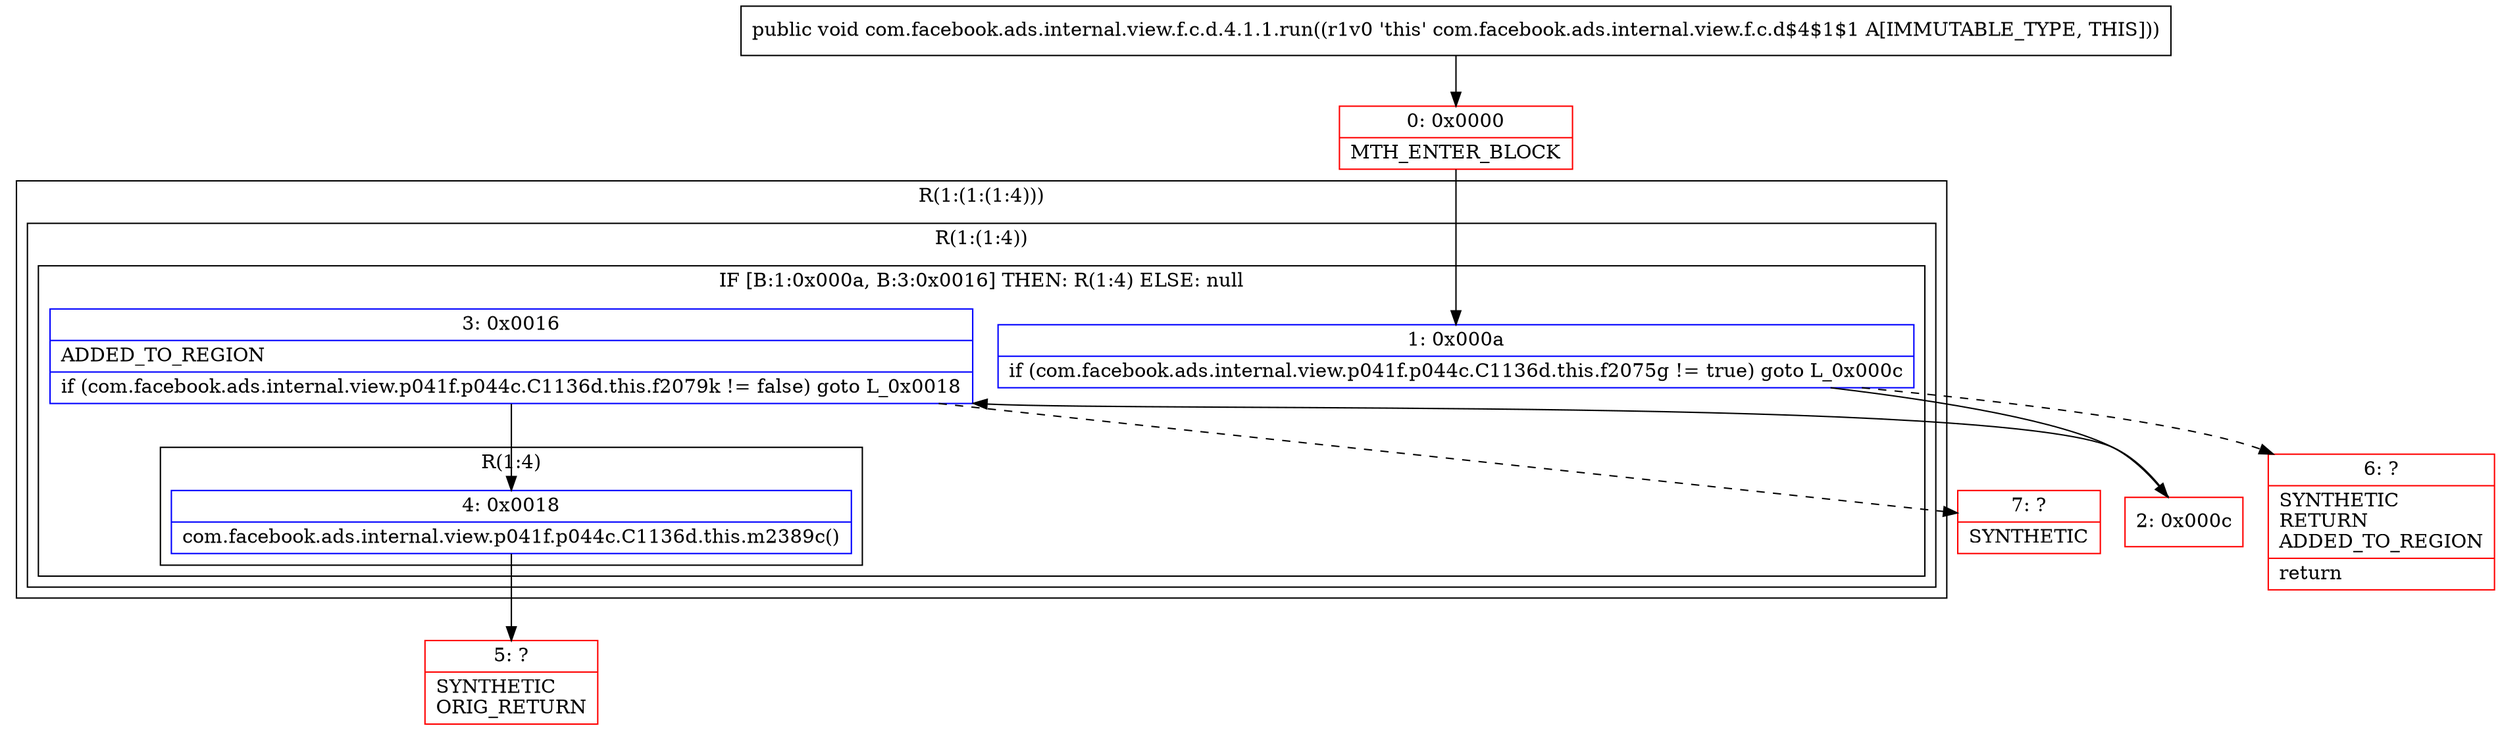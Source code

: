 digraph "CFG forcom.facebook.ads.internal.view.f.c.d.4.1.1.run()V" {
subgraph cluster_Region_1662837111 {
label = "R(1:(1:(1:4)))";
node [shape=record,color=blue];
subgraph cluster_Region_378151398 {
label = "R(1:(1:4))";
node [shape=record,color=blue];
subgraph cluster_IfRegion_897450198 {
label = "IF [B:1:0x000a, B:3:0x0016] THEN: R(1:4) ELSE: null";
node [shape=record,color=blue];
Node_1 [shape=record,label="{1\:\ 0x000a|if (com.facebook.ads.internal.view.p041f.p044c.C1136d.this.f2075g != true) goto L_0x000c\l}"];
Node_3 [shape=record,label="{3\:\ 0x0016|ADDED_TO_REGION\l|if (com.facebook.ads.internal.view.p041f.p044c.C1136d.this.f2079k != false) goto L_0x0018\l}"];
subgraph cluster_Region_840292510 {
label = "R(1:4)";
node [shape=record,color=blue];
Node_4 [shape=record,label="{4\:\ 0x0018|com.facebook.ads.internal.view.p041f.p044c.C1136d.this.m2389c()\l}"];
}
}
}
}
Node_0 [shape=record,color=red,label="{0\:\ 0x0000|MTH_ENTER_BLOCK\l}"];
Node_2 [shape=record,color=red,label="{2\:\ 0x000c}"];
Node_5 [shape=record,color=red,label="{5\:\ ?|SYNTHETIC\lORIG_RETURN\l}"];
Node_6 [shape=record,color=red,label="{6\:\ ?|SYNTHETIC\lRETURN\lADDED_TO_REGION\l|return\l}"];
Node_7 [shape=record,color=red,label="{7\:\ ?|SYNTHETIC\l}"];
MethodNode[shape=record,label="{public void com.facebook.ads.internal.view.f.c.d.4.1.1.run((r1v0 'this' com.facebook.ads.internal.view.f.c.d$4$1$1 A[IMMUTABLE_TYPE, THIS])) }"];
MethodNode -> Node_0;
Node_1 -> Node_2;
Node_1 -> Node_6[style=dashed];
Node_3 -> Node_4;
Node_3 -> Node_7[style=dashed];
Node_4 -> Node_5;
Node_0 -> Node_1;
Node_2 -> Node_3;
}

